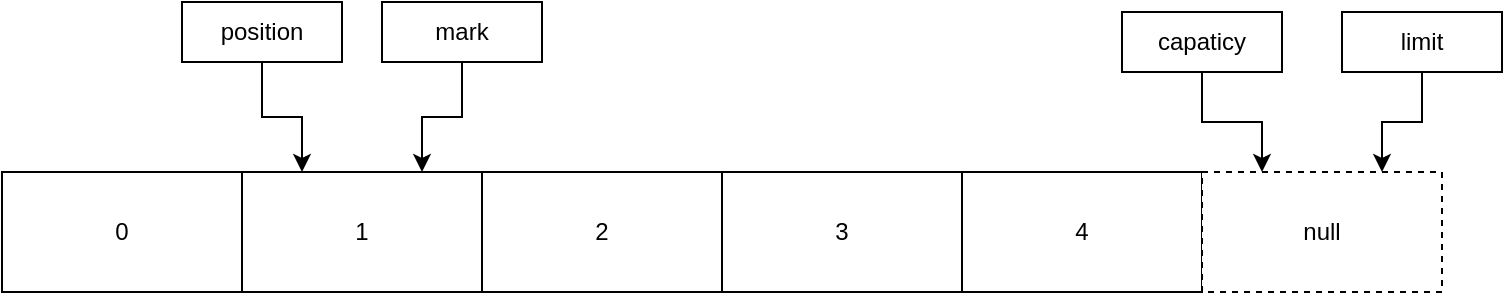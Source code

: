<mxfile version="12.3.2" type="github" pages="1">
  <diagram id="nUMtf-2zpoctz45y9G_X" name="第 1 页">
    <mxGraphModel dx="1422" dy="762" grid="1" gridSize="10" guides="1" tooltips="1" connect="1" arrows="1" fold="1" page="1" pageScale="1" pageWidth="827" pageHeight="1169" math="0" shadow="0">
      <root>
        <mxCell id="0"/>
        <mxCell id="1" parent="0"/>
        <mxCell id="8KSWJMgJR3njgmWDjKWr-1" value="0" style="rounded=0;whiteSpace=wrap;html=1;" vertex="1" parent="1">
          <mxGeometry x="30" y="260" width="120" height="60" as="geometry"/>
        </mxCell>
        <mxCell id="8KSWJMgJR3njgmWDjKWr-2" value="1" style="rounded=0;whiteSpace=wrap;html=1;" vertex="1" parent="1">
          <mxGeometry x="150" y="260" width="120" height="60" as="geometry"/>
        </mxCell>
        <mxCell id="8KSWJMgJR3njgmWDjKWr-3" value="2" style="rounded=0;whiteSpace=wrap;html=1;" vertex="1" parent="1">
          <mxGeometry x="270" y="260" width="120" height="60" as="geometry"/>
        </mxCell>
        <mxCell id="8KSWJMgJR3njgmWDjKWr-4" value="3" style="rounded=0;whiteSpace=wrap;html=1;" vertex="1" parent="1">
          <mxGeometry x="390" y="260" width="120" height="60" as="geometry"/>
        </mxCell>
        <mxCell id="8KSWJMgJR3njgmWDjKWr-5" value="4" style="rounded=0;whiteSpace=wrap;html=1;" vertex="1" parent="1">
          <mxGeometry x="510" y="260" width="120" height="60" as="geometry"/>
        </mxCell>
        <mxCell id="8KSWJMgJR3njgmWDjKWr-9" style="edgeStyle=orthogonalEdgeStyle;rounded=0;orthogonalLoop=1;jettySize=auto;html=1;entryX=0.25;entryY=0;entryDx=0;entryDy=0;" edge="1" parent="1" source="8KSWJMgJR3njgmWDjKWr-6" target="8KSWJMgJR3njgmWDjKWr-2">
          <mxGeometry relative="1" as="geometry"/>
        </mxCell>
        <mxCell id="8KSWJMgJR3njgmWDjKWr-6" value="position" style="rounded=0;whiteSpace=wrap;html=1;" vertex="1" parent="1">
          <mxGeometry x="120" y="175" width="80" height="30" as="geometry"/>
        </mxCell>
        <mxCell id="8KSWJMgJR3njgmWDjKWr-10" style="edgeStyle=orthogonalEdgeStyle;rounded=0;orthogonalLoop=1;jettySize=auto;html=1;entryX=0.75;entryY=0;entryDx=0;entryDy=0;" edge="1" parent="1" source="8KSWJMgJR3njgmWDjKWr-8" target="8KSWJMgJR3njgmWDjKWr-2">
          <mxGeometry relative="1" as="geometry"/>
        </mxCell>
        <mxCell id="8KSWJMgJR3njgmWDjKWr-8" value="mark" style="rounded=0;whiteSpace=wrap;html=1;" vertex="1" parent="1">
          <mxGeometry x="220" y="175" width="80" height="30" as="geometry"/>
        </mxCell>
        <mxCell id="8KSWJMgJR3njgmWDjKWr-14" style="edgeStyle=orthogonalEdgeStyle;rounded=0;orthogonalLoop=1;jettySize=auto;html=1;exitX=0.5;exitY=1;exitDx=0;exitDy=0;entryX=0.25;entryY=0;entryDx=0;entryDy=0;" edge="1" parent="1" source="8KSWJMgJR3njgmWDjKWr-11" target="8KSWJMgJR3njgmWDjKWr-12">
          <mxGeometry relative="1" as="geometry"/>
        </mxCell>
        <mxCell id="8KSWJMgJR3njgmWDjKWr-11" value="capaticy" style="rounded=0;whiteSpace=wrap;html=1;" vertex="1" parent="1">
          <mxGeometry x="590" y="180" width="80" height="30" as="geometry"/>
        </mxCell>
        <mxCell id="8KSWJMgJR3njgmWDjKWr-12" value="null" style="rounded=0;whiteSpace=wrap;html=1;dashed=1;" vertex="1" parent="1">
          <mxGeometry x="630" y="260" width="120" height="60" as="geometry"/>
        </mxCell>
        <mxCell id="8KSWJMgJR3njgmWDjKWr-15" style="edgeStyle=orthogonalEdgeStyle;rounded=0;orthogonalLoop=1;jettySize=auto;html=1;entryX=0.75;entryY=0;entryDx=0;entryDy=0;" edge="1" parent="1" source="8KSWJMgJR3njgmWDjKWr-13" target="8KSWJMgJR3njgmWDjKWr-12">
          <mxGeometry relative="1" as="geometry"/>
        </mxCell>
        <mxCell id="8KSWJMgJR3njgmWDjKWr-13" value="limit" style="rounded=0;whiteSpace=wrap;html=1;" vertex="1" parent="1">
          <mxGeometry x="700" y="180" width="80" height="30" as="geometry"/>
        </mxCell>
      </root>
    </mxGraphModel>
  </diagram>
</mxfile>
